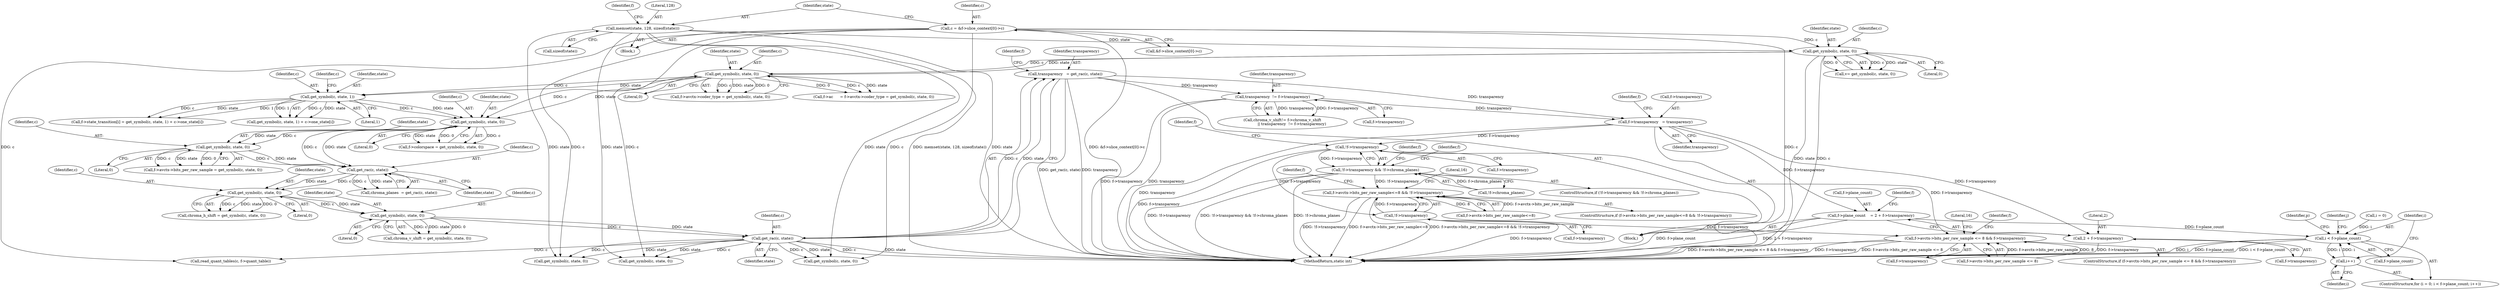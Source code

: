digraph "0_FFmpeg_547d690d676064069d44703a1917e0dab7e33445@pointer" {
"1000310" [label="(Call,f->transparency   = transparency)"];
"1000281" [label="(Call,transparency  != f->transparency)"];
"1000252" [label="(Call,transparency   = get_rac(c, state))"];
"1000254" [label="(Call,get_rac(c, state))"];
"1000248" [label="(Call,get_symbol(c, state, 0))"];
"1000242" [label="(Call,get_symbol(c, state, 0))"];
"1000237" [label="(Call,get_rac(c, state))"];
"1000215" [label="(Call,get_symbol(c, state, 0))"];
"1000202" [label="(Call,get_symbol(c, state, 1))"];
"1000175" [label="(Call,get_symbol(c, state, 0))"];
"1000142" [label="(Call,get_symbol(c, state, 0))"];
"1000113" [label="(Call,c = &f->slice_context[0]->c)"];
"1000123" [label="(Call,memset(state, 128, sizeof(state)))"];
"1000231" [label="(Call,get_symbol(c, state, 0))"];
"1000315" [label="(Call,f->plane_count    = 2 + f->transparency)"];
"1001175" [label="(Call,i < f->plane_count)"];
"1001180" [label="(Call,i++)"];
"1000319" [label="(Call,2 + f->transparency)"];
"1000333" [label="(Call,!f->transparency)"];
"1000332" [label="(Call,!f->transparency && !f->chroma_planes)"];
"1000367" [label="(Call,f->avctx->bits_per_raw_sample<=8 && !f->transparency)"];
"1000375" [label="(Call,!f->transparency)"];
"1000457" [label="(Call,f->avctx->bits_per_raw_sample <= 8 && f->transparency)"];
"1000205" [label="(Literal,1)"];
"1000457" [label="(Call,f->avctx->bits_per_raw_sample <= 8 && f->transparency)"];
"1000142" [label="(Call,get_symbol(c, state, 0))"];
"1000333" [label="(Call,!f->transparency)"];
"1000195" [label="(Call,f->state_transition[i] = get_symbol(c, state, 1) + c->one_state[i])"];
"1000315" [label="(Call,f->plane_count    = 2 + f->transparency)"];
"1000217" [label="(Identifier,state)"];
"1000316" [label="(Call,f->plane_count)"];
"1001180" [label="(Call,i++)"];
"1000465" [label="(Call,f->transparency)"];
"1000169" [label="(Call,f->avctx->coder_type = get_symbol(c, state, 0))"];
"1000320" [label="(Literal,2)"];
"1000346" [label="(Identifier,f)"];
"1000218" [label="(Literal,0)"];
"1000461" [label="(Identifier,f)"];
"1000317" [label="(Identifier,f)"];
"1000259" [label="(Identifier,f)"];
"1001177" [label="(Call,f->plane_count)"];
"1000240" [label="(Call,chroma_h_shift = get_symbol(c, state, 0))"];
"1001184" [label="(Identifier,p)"];
"1000334" [label="(Call,f->transparency)"];
"1000177" [label="(Identifier,state)"];
"1000131" [label="(Identifier,f)"];
"1000281" [label="(Call,transparency  != f->transparency)"];
"1000204" [label="(Identifier,state)"];
"1000248" [label="(Call,get_symbol(c, state, 0))"];
"1000114" [label="(Identifier,c)"];
"1000375" [label="(Call,!f->transparency)"];
"1000124" [label="(Identifier,state)"];
"1000251" [label="(Literal,0)"];
"1000458" [label="(Call,f->avctx->bits_per_raw_sample <= 8)"];
"1000371" [label="(Identifier,f)"];
"1000368" [label="(Call,f->avctx->bits_per_raw_sample<=8)"];
"1000254" [label="(Call,get_rac(c, state))"];
"1000321" [label="(Call,f->transparency)"];
"1000176" [label="(Identifier,c)"];
"1000253" [label="(Identifier,transparency)"];
"1000203" [label="(Identifier,c)"];
"1000367" [label="(Call,f->avctx->bits_per_raw_sample<=8 && !f->transparency)"];
"1001295" [label="(MethodReturn,static int)"];
"1000211" [label="(Call,f->colorspace = get_symbol(c, state, 0))"];
"1000113" [label="(Call,c = &f->slice_context[0]->c)"];
"1000225" [label="(Call,f->avctx->bits_per_raw_sample = get_symbol(c, state, 0))"];
"1000366" [label="(ControlStructure,if (f->avctx->bits_per_raw_sample<=8 && !f->transparency))"];
"1000838" [label="(Call,read_quant_tables(c, f->quant_table))"];
"1001181" [label="(Identifier,i)"];
"1000383" [label="(Literal,16)"];
"1000104" [label="(Block,)"];
"1000337" [label="(Call,!f->chroma_planes)"];
"1000250" [label="(Identifier,state)"];
"1000232" [label="(Identifier,c)"];
"1000238" [label="(Identifier,c)"];
"1000165" [label="(Call,f->ac      = f->avctx->coder_type = get_symbol(c, state, 0))"];
"1000255" [label="(Identifier,c)"];
"1000456" [label="(ControlStructure,if (f->avctx->bits_per_raw_sample <= 8 && f->transparency))"];
"1000376" [label="(Call,f->transparency)"];
"1000975" [label="(Identifier,j)"];
"1000314" [label="(Identifier,transparency)"];
"1000339" [label="(Identifier,f)"];
"1000234" [label="(Literal,0)"];
"1000249" [label="(Identifier,c)"];
"1000327" [label="(Identifier,f)"];
"1000233" [label="(Identifier,state)"];
"1000237" [label="(Call,get_rac(c, state))"];
"1000140" [label="(Call,v= get_symbol(c, state, 0))"];
"1001175" [label="(Call,i < f->plane_count)"];
"1000252" [label="(Call,transparency   = get_rac(c, state))"];
"1000145" [label="(Literal,0)"];
"1000868" [label="(Call,get_symbol(c, state, 0))"];
"1000235" [label="(Call,chroma_planes  = get_rac(c, state))"];
"1000244" [label="(Identifier,state)"];
"1000125" [label="(Literal,128)"];
"1000243" [label="(Identifier,c)"];
"1000215" [label="(Call,get_symbol(c, state, 0))"];
"1001201" [label="(Call,get_symbol(c, state, 0))"];
"1000115" [label="(Call,&f->slice_context[0]->c)"];
"1000319" [label="(Call,2 + f->transparency)"];
"1000231" [label="(Call,get_symbol(c, state, 0))"];
"1001172" [label="(Call,i = 0)"];
"1000126" [label="(Call,sizeof(state))"];
"1000331" [label="(ControlStructure,if (!f->transparency && !f->chroma_planes))"];
"1000282" [label="(Identifier,transparency)"];
"1000201" [label="(Call,get_symbol(c, state, 1) + c->one_state[i])"];
"1000246" [label="(Call,chroma_v_shift = get_symbol(c, state, 0))"];
"1000245" [label="(Literal,0)"];
"1000175" [label="(Call,get_symbol(c, state, 0))"];
"1000208" [label="(Identifier,c)"];
"1001171" [label="(ControlStructure,for (i = 0; i < f->plane_count; i++))"];
"1000275" [label="(Call,chroma_v_shift!= f->chroma_v_shift\n                || transparency  != f->transparency)"];
"1000256" [label="(Identifier,state)"];
"1000216" [label="(Identifier,c)"];
"1000472" [label="(Literal,16)"];
"1000311" [label="(Call,f->transparency)"];
"1000522" [label="(Identifier,f)"];
"1000202" [label="(Call,get_symbol(c, state, 1))"];
"1000239" [label="(Identifier,state)"];
"1000178" [label="(Literal,0)"];
"1000242" [label="(Call,get_symbol(c, state, 0))"];
"1000144" [label="(Identifier,state)"];
"1000143" [label="(Identifier,c)"];
"1001016" [label="(Call,get_symbol(c, state, 0))"];
"1000310" [label="(Call,f->transparency   = transparency)"];
"1000332" [label="(Call,!f->transparency && !f->chroma_planes)"];
"1000283" [label="(Call,f->transparency)"];
"1000123" [label="(Call,memset(state, 128, sizeof(state)))"];
"1001176" [label="(Identifier,i)"];
"1000134" [label="(Block,)"];
"1000310" -> "1000134"  [label="AST: "];
"1000310" -> "1000314"  [label="CFG: "];
"1000311" -> "1000310"  [label="AST: "];
"1000314" -> "1000310"  [label="AST: "];
"1000317" -> "1000310"  [label="CFG: "];
"1000310" -> "1001295"  [label="DDG: transparency"];
"1000281" -> "1000310"  [label="DDG: transparency"];
"1000252" -> "1000310"  [label="DDG: transparency"];
"1000310" -> "1000315"  [label="DDG: f->transparency"];
"1000310" -> "1000319"  [label="DDG: f->transparency"];
"1000310" -> "1000333"  [label="DDG: f->transparency"];
"1000281" -> "1000275"  [label="AST: "];
"1000281" -> "1000283"  [label="CFG: "];
"1000282" -> "1000281"  [label="AST: "];
"1000283" -> "1000281"  [label="AST: "];
"1000275" -> "1000281"  [label="CFG: "];
"1000281" -> "1001295"  [label="DDG: transparency"];
"1000281" -> "1001295"  [label="DDG: f->transparency"];
"1000281" -> "1000275"  [label="DDG: transparency"];
"1000281" -> "1000275"  [label="DDG: f->transparency"];
"1000252" -> "1000281"  [label="DDG: transparency"];
"1000252" -> "1000134"  [label="AST: "];
"1000252" -> "1000254"  [label="CFG: "];
"1000253" -> "1000252"  [label="AST: "];
"1000254" -> "1000252"  [label="AST: "];
"1000259" -> "1000252"  [label="CFG: "];
"1000252" -> "1001295"  [label="DDG: transparency"];
"1000252" -> "1001295"  [label="DDG: get_rac(c, state)"];
"1000254" -> "1000252"  [label="DDG: c"];
"1000254" -> "1000252"  [label="DDG: state"];
"1000254" -> "1000256"  [label="CFG: "];
"1000255" -> "1000254"  [label="AST: "];
"1000256" -> "1000254"  [label="AST: "];
"1000254" -> "1001295"  [label="DDG: c"];
"1000254" -> "1001295"  [label="DDG: state"];
"1000248" -> "1000254"  [label="DDG: c"];
"1000248" -> "1000254"  [label="DDG: state"];
"1000254" -> "1000838"  [label="DDG: c"];
"1000254" -> "1000868"  [label="DDG: c"];
"1000254" -> "1000868"  [label="DDG: state"];
"1000254" -> "1001016"  [label="DDG: c"];
"1000254" -> "1001016"  [label="DDG: state"];
"1000254" -> "1001201"  [label="DDG: c"];
"1000254" -> "1001201"  [label="DDG: state"];
"1000248" -> "1000246"  [label="AST: "];
"1000248" -> "1000251"  [label="CFG: "];
"1000249" -> "1000248"  [label="AST: "];
"1000250" -> "1000248"  [label="AST: "];
"1000251" -> "1000248"  [label="AST: "];
"1000246" -> "1000248"  [label="CFG: "];
"1000248" -> "1000246"  [label="DDG: c"];
"1000248" -> "1000246"  [label="DDG: state"];
"1000248" -> "1000246"  [label="DDG: 0"];
"1000242" -> "1000248"  [label="DDG: c"];
"1000242" -> "1000248"  [label="DDG: state"];
"1000242" -> "1000240"  [label="AST: "];
"1000242" -> "1000245"  [label="CFG: "];
"1000243" -> "1000242"  [label="AST: "];
"1000244" -> "1000242"  [label="AST: "];
"1000245" -> "1000242"  [label="AST: "];
"1000240" -> "1000242"  [label="CFG: "];
"1000242" -> "1000240"  [label="DDG: c"];
"1000242" -> "1000240"  [label="DDG: state"];
"1000242" -> "1000240"  [label="DDG: 0"];
"1000237" -> "1000242"  [label="DDG: c"];
"1000237" -> "1000242"  [label="DDG: state"];
"1000237" -> "1000235"  [label="AST: "];
"1000237" -> "1000239"  [label="CFG: "];
"1000238" -> "1000237"  [label="AST: "];
"1000239" -> "1000237"  [label="AST: "];
"1000235" -> "1000237"  [label="CFG: "];
"1000237" -> "1000235"  [label="DDG: c"];
"1000237" -> "1000235"  [label="DDG: state"];
"1000215" -> "1000237"  [label="DDG: c"];
"1000215" -> "1000237"  [label="DDG: state"];
"1000231" -> "1000237"  [label="DDG: c"];
"1000231" -> "1000237"  [label="DDG: state"];
"1000215" -> "1000211"  [label="AST: "];
"1000215" -> "1000218"  [label="CFG: "];
"1000216" -> "1000215"  [label="AST: "];
"1000217" -> "1000215"  [label="AST: "];
"1000218" -> "1000215"  [label="AST: "];
"1000211" -> "1000215"  [label="CFG: "];
"1000215" -> "1000211"  [label="DDG: c"];
"1000215" -> "1000211"  [label="DDG: state"];
"1000215" -> "1000211"  [label="DDG: 0"];
"1000202" -> "1000215"  [label="DDG: c"];
"1000202" -> "1000215"  [label="DDG: state"];
"1000175" -> "1000215"  [label="DDG: c"];
"1000175" -> "1000215"  [label="DDG: state"];
"1000215" -> "1000231"  [label="DDG: c"];
"1000215" -> "1000231"  [label="DDG: state"];
"1000202" -> "1000201"  [label="AST: "];
"1000202" -> "1000205"  [label="CFG: "];
"1000203" -> "1000202"  [label="AST: "];
"1000204" -> "1000202"  [label="AST: "];
"1000205" -> "1000202"  [label="AST: "];
"1000208" -> "1000202"  [label="CFG: "];
"1000202" -> "1000195"  [label="DDG: c"];
"1000202" -> "1000195"  [label="DDG: state"];
"1000202" -> "1000195"  [label="DDG: 1"];
"1000202" -> "1000201"  [label="DDG: c"];
"1000202" -> "1000201"  [label="DDG: state"];
"1000202" -> "1000201"  [label="DDG: 1"];
"1000175" -> "1000202"  [label="DDG: c"];
"1000175" -> "1000202"  [label="DDG: state"];
"1000175" -> "1000169"  [label="AST: "];
"1000175" -> "1000178"  [label="CFG: "];
"1000176" -> "1000175"  [label="AST: "];
"1000177" -> "1000175"  [label="AST: "];
"1000178" -> "1000175"  [label="AST: "];
"1000169" -> "1000175"  [label="CFG: "];
"1000175" -> "1000165"  [label="DDG: c"];
"1000175" -> "1000165"  [label="DDG: state"];
"1000175" -> "1000165"  [label="DDG: 0"];
"1000175" -> "1000169"  [label="DDG: c"];
"1000175" -> "1000169"  [label="DDG: state"];
"1000175" -> "1000169"  [label="DDG: 0"];
"1000142" -> "1000175"  [label="DDG: c"];
"1000142" -> "1000175"  [label="DDG: state"];
"1000142" -> "1000140"  [label="AST: "];
"1000142" -> "1000145"  [label="CFG: "];
"1000143" -> "1000142"  [label="AST: "];
"1000144" -> "1000142"  [label="AST: "];
"1000145" -> "1000142"  [label="AST: "];
"1000140" -> "1000142"  [label="CFG: "];
"1000142" -> "1001295"  [label="DDG: state"];
"1000142" -> "1001295"  [label="DDG: c"];
"1000142" -> "1000140"  [label="DDG: c"];
"1000142" -> "1000140"  [label="DDG: state"];
"1000142" -> "1000140"  [label="DDG: 0"];
"1000113" -> "1000142"  [label="DDG: c"];
"1000123" -> "1000142"  [label="DDG: state"];
"1000113" -> "1000104"  [label="AST: "];
"1000113" -> "1000115"  [label="CFG: "];
"1000114" -> "1000113"  [label="AST: "];
"1000115" -> "1000113"  [label="AST: "];
"1000124" -> "1000113"  [label="CFG: "];
"1000113" -> "1001295"  [label="DDG: c"];
"1000113" -> "1001295"  [label="DDG: &f->slice_context[0]->c"];
"1000113" -> "1000838"  [label="DDG: c"];
"1000113" -> "1000868"  [label="DDG: c"];
"1000113" -> "1001016"  [label="DDG: c"];
"1000113" -> "1001201"  [label="DDG: c"];
"1000123" -> "1000104"  [label="AST: "];
"1000123" -> "1000126"  [label="CFG: "];
"1000124" -> "1000123"  [label="AST: "];
"1000125" -> "1000123"  [label="AST: "];
"1000126" -> "1000123"  [label="AST: "];
"1000131" -> "1000123"  [label="CFG: "];
"1000123" -> "1001295"  [label="DDG: memset(state, 128, sizeof(state))"];
"1000123" -> "1001295"  [label="DDG: state"];
"1000123" -> "1000868"  [label="DDG: state"];
"1000123" -> "1001016"  [label="DDG: state"];
"1000123" -> "1001201"  [label="DDG: state"];
"1000231" -> "1000225"  [label="AST: "];
"1000231" -> "1000234"  [label="CFG: "];
"1000232" -> "1000231"  [label="AST: "];
"1000233" -> "1000231"  [label="AST: "];
"1000234" -> "1000231"  [label="AST: "];
"1000225" -> "1000231"  [label="CFG: "];
"1000231" -> "1000225"  [label="DDG: c"];
"1000231" -> "1000225"  [label="DDG: state"];
"1000231" -> "1000225"  [label="DDG: 0"];
"1000315" -> "1000134"  [label="AST: "];
"1000315" -> "1000319"  [label="CFG: "];
"1000316" -> "1000315"  [label="AST: "];
"1000319" -> "1000315"  [label="AST: "];
"1000327" -> "1000315"  [label="CFG: "];
"1000315" -> "1001295"  [label="DDG: f->plane_count"];
"1000315" -> "1001295"  [label="DDG: 2 + f->transparency"];
"1000315" -> "1001175"  [label="DDG: f->plane_count"];
"1001175" -> "1001171"  [label="AST: "];
"1001175" -> "1001177"  [label="CFG: "];
"1001176" -> "1001175"  [label="AST: "];
"1001177" -> "1001175"  [label="AST: "];
"1001184" -> "1001175"  [label="CFG: "];
"1000975" -> "1001175"  [label="CFG: "];
"1001175" -> "1001295"  [label="DDG: i"];
"1001175" -> "1001295"  [label="DDG: f->plane_count"];
"1001175" -> "1001295"  [label="DDG: i < f->plane_count"];
"1001180" -> "1001175"  [label="DDG: i"];
"1001172" -> "1001175"  [label="DDG: i"];
"1001175" -> "1001180"  [label="DDG: i"];
"1001180" -> "1001171"  [label="AST: "];
"1001180" -> "1001181"  [label="CFG: "];
"1001181" -> "1001180"  [label="AST: "];
"1001176" -> "1001180"  [label="CFG: "];
"1000319" -> "1000321"  [label="CFG: "];
"1000320" -> "1000319"  [label="AST: "];
"1000321" -> "1000319"  [label="AST: "];
"1000319" -> "1001295"  [label="DDG: f->transparency"];
"1000333" -> "1000332"  [label="AST: "];
"1000333" -> "1000334"  [label="CFG: "];
"1000334" -> "1000333"  [label="AST: "];
"1000339" -> "1000333"  [label="CFG: "];
"1000332" -> "1000333"  [label="CFG: "];
"1000333" -> "1001295"  [label="DDG: f->transparency"];
"1000333" -> "1000332"  [label="DDG: f->transparency"];
"1000333" -> "1000375"  [label="DDG: f->transparency"];
"1000333" -> "1000457"  [label="DDG: f->transparency"];
"1000332" -> "1000331"  [label="AST: "];
"1000332" -> "1000337"  [label="CFG: "];
"1000337" -> "1000332"  [label="AST: "];
"1000346" -> "1000332"  [label="CFG: "];
"1000371" -> "1000332"  [label="CFG: "];
"1000332" -> "1001295"  [label="DDG: !f->transparency"];
"1000332" -> "1001295"  [label="DDG: !f->transparency && !f->chroma_planes"];
"1000332" -> "1001295"  [label="DDG: !f->chroma_planes"];
"1000337" -> "1000332"  [label="DDG: f->chroma_planes"];
"1000332" -> "1000367"  [label="DDG: !f->transparency"];
"1000367" -> "1000366"  [label="AST: "];
"1000367" -> "1000368"  [label="CFG: "];
"1000367" -> "1000375"  [label="CFG: "];
"1000368" -> "1000367"  [label="AST: "];
"1000375" -> "1000367"  [label="AST: "];
"1000383" -> "1000367"  [label="CFG: "];
"1000461" -> "1000367"  [label="CFG: "];
"1000367" -> "1001295"  [label="DDG: !f->transparency"];
"1000367" -> "1001295"  [label="DDG: f->avctx->bits_per_raw_sample<=8"];
"1000367" -> "1001295"  [label="DDG: f->avctx->bits_per_raw_sample<=8 && !f->transparency"];
"1000368" -> "1000367"  [label="DDG: f->avctx->bits_per_raw_sample"];
"1000368" -> "1000367"  [label="DDG: 8"];
"1000375" -> "1000367"  [label="DDG: f->transparency"];
"1000375" -> "1000376"  [label="CFG: "];
"1000376" -> "1000375"  [label="AST: "];
"1000375" -> "1001295"  [label="DDG: f->transparency"];
"1000375" -> "1000457"  [label="DDG: f->transparency"];
"1000457" -> "1000456"  [label="AST: "];
"1000457" -> "1000458"  [label="CFG: "];
"1000457" -> "1000465"  [label="CFG: "];
"1000458" -> "1000457"  [label="AST: "];
"1000465" -> "1000457"  [label="AST: "];
"1000472" -> "1000457"  [label="CFG: "];
"1000522" -> "1000457"  [label="CFG: "];
"1000457" -> "1001295"  [label="DDG: f->avctx->bits_per_raw_sample <= 8 && f->transparency"];
"1000457" -> "1001295"  [label="DDG: f->transparency"];
"1000457" -> "1001295"  [label="DDG: f->avctx->bits_per_raw_sample <= 8"];
"1000458" -> "1000457"  [label="DDG: f->avctx->bits_per_raw_sample"];
"1000458" -> "1000457"  [label="DDG: 8"];
}
